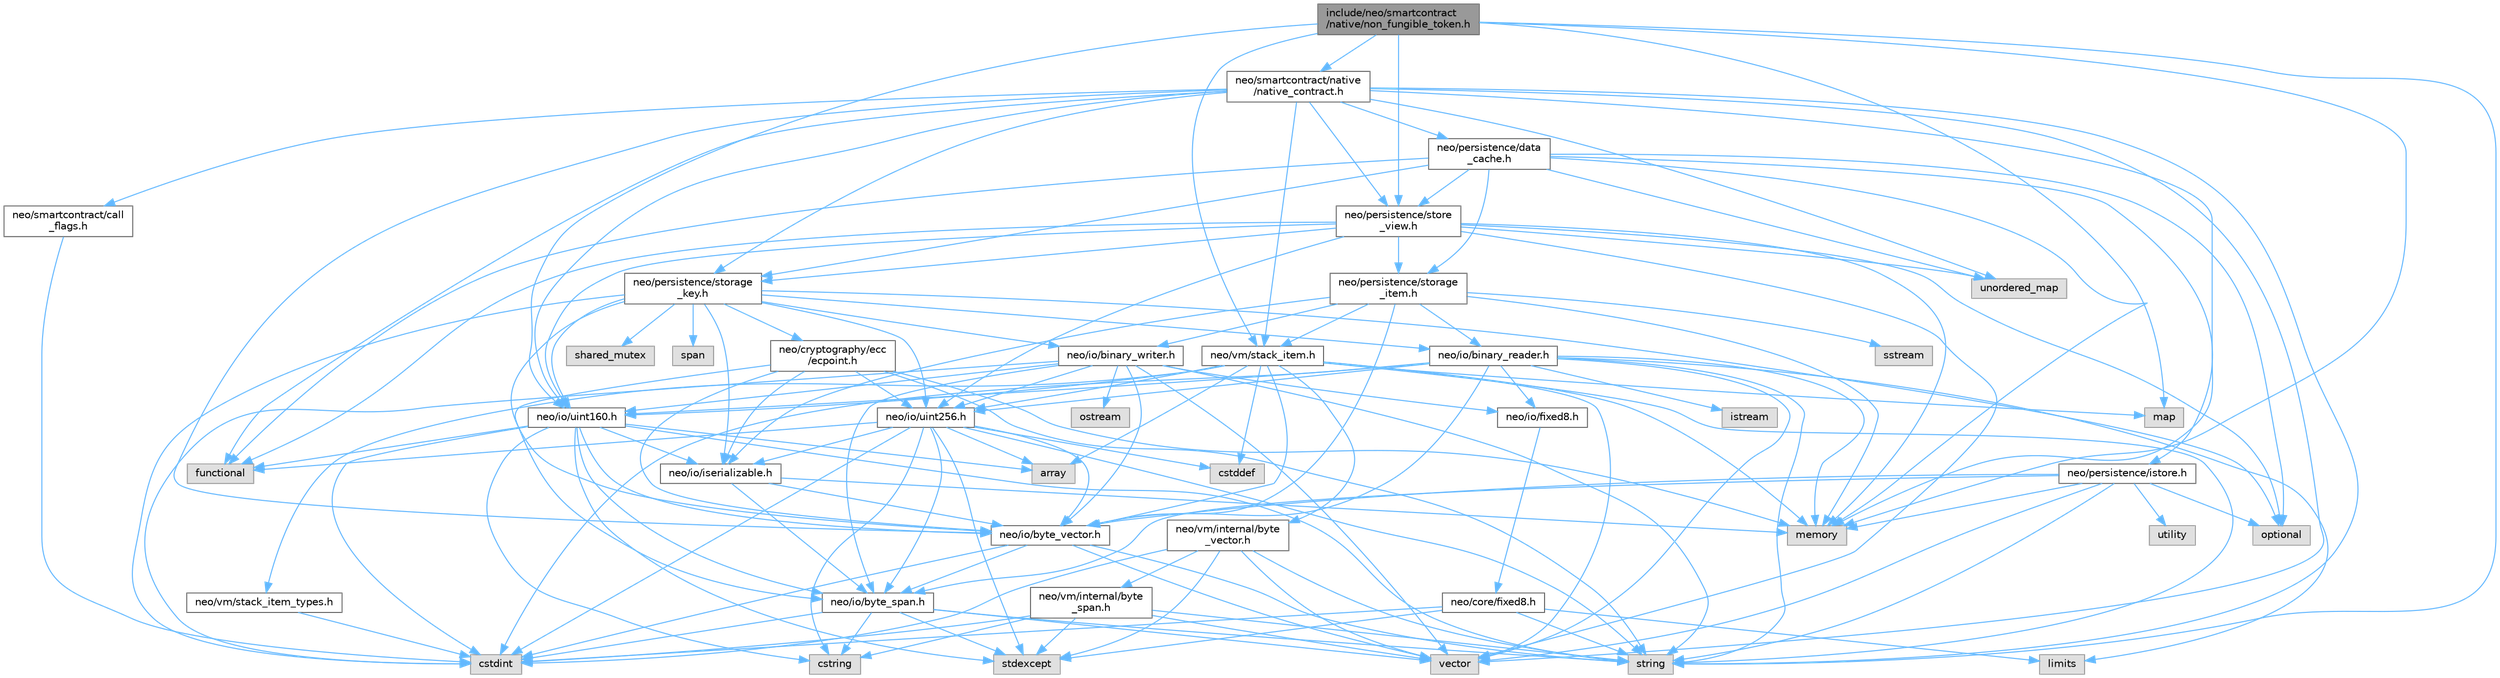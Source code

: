 digraph "include/neo/smartcontract/native/non_fungible_token.h"
{
 // LATEX_PDF_SIZE
  bgcolor="transparent";
  edge [fontname=Helvetica,fontsize=10,labelfontname=Helvetica,labelfontsize=10];
  node [fontname=Helvetica,fontsize=10,shape=box,height=0.2,width=0.4];
  Node1 [id="Node000001",label="include/neo/smartcontract\l/native/non_fungible_token.h",height=0.2,width=0.4,color="gray40", fillcolor="grey60", style="filled", fontcolor="black",tooltip=" "];
  Node1 -> Node2 [id="edge146_Node000001_Node000002",color="steelblue1",style="solid",tooltip=" "];
  Node2 [id="Node000002",label="neo/io/uint160.h",height=0.2,width=0.4,color="grey40", fillcolor="white", style="filled",URL="$uint160_8h.html",tooltip=" "];
  Node2 -> Node3 [id="edge147_Node000002_Node000003",color="steelblue1",style="solid",tooltip=" "];
  Node3 [id="Node000003",label="neo/io/byte_span.h",height=0.2,width=0.4,color="grey40", fillcolor="white", style="filled",URL="$io_2byte__span_8h.html",tooltip=" "];
  Node3 -> Node4 [id="edge148_Node000003_Node000004",color="steelblue1",style="solid",tooltip=" "];
  Node4 [id="Node000004",label="cstdint",height=0.2,width=0.4,color="grey60", fillcolor="#E0E0E0", style="filled",tooltip=" "];
  Node3 -> Node5 [id="edge149_Node000003_Node000005",color="steelblue1",style="solid",tooltip=" "];
  Node5 [id="Node000005",label="cstring",height=0.2,width=0.4,color="grey60", fillcolor="#E0E0E0", style="filled",tooltip=" "];
  Node3 -> Node6 [id="edge150_Node000003_Node000006",color="steelblue1",style="solid",tooltip=" "];
  Node6 [id="Node000006",label="stdexcept",height=0.2,width=0.4,color="grey60", fillcolor="#E0E0E0", style="filled",tooltip=" "];
  Node3 -> Node7 [id="edge151_Node000003_Node000007",color="steelblue1",style="solid",tooltip=" "];
  Node7 [id="Node000007",label="string",height=0.2,width=0.4,color="grey60", fillcolor="#E0E0E0", style="filled",tooltip=" "];
  Node3 -> Node8 [id="edge152_Node000003_Node000008",color="steelblue1",style="solid",tooltip=" "];
  Node8 [id="Node000008",label="vector",height=0.2,width=0.4,color="grey60", fillcolor="#E0E0E0", style="filled",tooltip=" "];
  Node2 -> Node9 [id="edge153_Node000002_Node000009",color="steelblue1",style="solid",tooltip=" "];
  Node9 [id="Node000009",label="neo/io/byte_vector.h",height=0.2,width=0.4,color="grey40", fillcolor="white", style="filled",URL="$io_2byte__vector_8h.html",tooltip=" "];
  Node9 -> Node3 [id="edge154_Node000009_Node000003",color="steelblue1",style="solid",tooltip=" "];
  Node9 -> Node4 [id="edge155_Node000009_Node000004",color="steelblue1",style="solid",tooltip=" "];
  Node9 -> Node7 [id="edge156_Node000009_Node000007",color="steelblue1",style="solid",tooltip=" "];
  Node9 -> Node8 [id="edge157_Node000009_Node000008",color="steelblue1",style="solid",tooltip=" "];
  Node2 -> Node10 [id="edge158_Node000002_Node000010",color="steelblue1",style="solid",tooltip=" "];
  Node10 [id="Node000010",label="neo/io/iserializable.h",height=0.2,width=0.4,color="grey40", fillcolor="white", style="filled",URL="$iserializable_8h.html",tooltip=" "];
  Node10 -> Node3 [id="edge159_Node000010_Node000003",color="steelblue1",style="solid",tooltip=" "];
  Node10 -> Node9 [id="edge160_Node000010_Node000009",color="steelblue1",style="solid",tooltip=" "];
  Node10 -> Node11 [id="edge161_Node000010_Node000011",color="steelblue1",style="solid",tooltip=" "];
  Node11 [id="Node000011",label="memory",height=0.2,width=0.4,color="grey60", fillcolor="#E0E0E0", style="filled",tooltip=" "];
  Node2 -> Node12 [id="edge162_Node000002_Node000012",color="steelblue1",style="solid",tooltip=" "];
  Node12 [id="Node000012",label="array",height=0.2,width=0.4,color="grey60", fillcolor="#E0E0E0", style="filled",tooltip=" "];
  Node2 -> Node4 [id="edge163_Node000002_Node000004",color="steelblue1",style="solid",tooltip=" "];
  Node2 -> Node5 [id="edge164_Node000002_Node000005",color="steelblue1",style="solid",tooltip=" "];
  Node2 -> Node13 [id="edge165_Node000002_Node000013",color="steelblue1",style="solid",tooltip=" "];
  Node13 [id="Node000013",label="functional",height=0.2,width=0.4,color="grey60", fillcolor="#E0E0E0", style="filled",tooltip=" "];
  Node2 -> Node6 [id="edge166_Node000002_Node000006",color="steelblue1",style="solid",tooltip=" "];
  Node2 -> Node7 [id="edge167_Node000002_Node000007",color="steelblue1",style="solid",tooltip=" "];
  Node1 -> Node14 [id="edge168_Node000001_Node000014",color="steelblue1",style="solid",tooltip=" "];
  Node14 [id="Node000014",label="neo/persistence/store\l_view.h",height=0.2,width=0.4,color="grey40", fillcolor="white", style="filled",URL="$store__view_8h.html",tooltip=" "];
  Node14 -> Node2 [id="edge169_Node000014_Node000002",color="steelblue1",style="solid",tooltip=" "];
  Node14 -> Node15 [id="edge170_Node000014_Node000015",color="steelblue1",style="solid",tooltip=" "];
  Node15 [id="Node000015",label="neo/io/uint256.h",height=0.2,width=0.4,color="grey40", fillcolor="white", style="filled",URL="$uint256_8h.html",tooltip=" "];
  Node15 -> Node3 [id="edge171_Node000015_Node000003",color="steelblue1",style="solid",tooltip=" "];
  Node15 -> Node9 [id="edge172_Node000015_Node000009",color="steelblue1",style="solid",tooltip=" "];
  Node15 -> Node10 [id="edge173_Node000015_Node000010",color="steelblue1",style="solid",tooltip=" "];
  Node15 -> Node12 [id="edge174_Node000015_Node000012",color="steelblue1",style="solid",tooltip=" "];
  Node15 -> Node16 [id="edge175_Node000015_Node000016",color="steelblue1",style="solid",tooltip=" "];
  Node16 [id="Node000016",label="cstddef",height=0.2,width=0.4,color="grey60", fillcolor="#E0E0E0", style="filled",tooltip=" "];
  Node15 -> Node4 [id="edge176_Node000015_Node000004",color="steelblue1",style="solid",tooltip=" "];
  Node15 -> Node5 [id="edge177_Node000015_Node000005",color="steelblue1",style="solid",tooltip=" "];
  Node15 -> Node13 [id="edge178_Node000015_Node000013",color="steelblue1",style="solid",tooltip=" "];
  Node15 -> Node6 [id="edge179_Node000015_Node000006",color="steelblue1",style="solid",tooltip=" "];
  Node15 -> Node7 [id="edge180_Node000015_Node000007",color="steelblue1",style="solid",tooltip=" "];
  Node14 -> Node17 [id="edge181_Node000014_Node000017",color="steelblue1",style="solid",tooltip=" "];
  Node17 [id="Node000017",label="neo/persistence/storage\l_item.h",height=0.2,width=0.4,color="grey40", fillcolor="white", style="filled",URL="$persistence_2storage__item_8h.html",tooltip=" "];
  Node17 -> Node18 [id="edge182_Node000017_Node000018",color="steelblue1",style="solid",tooltip=" "];
  Node18 [id="Node000018",label="neo/io/binary_reader.h",height=0.2,width=0.4,color="grey40", fillcolor="white", style="filled",URL="$binary__reader_8h.html",tooltip=" "];
  Node18 -> Node9 [id="edge183_Node000018_Node000009",color="steelblue1",style="solid",tooltip=" "];
  Node18 -> Node19 [id="edge184_Node000018_Node000019",color="steelblue1",style="solid",tooltip=" "];
  Node19 [id="Node000019",label="neo/io/fixed8.h",height=0.2,width=0.4,color="grey40", fillcolor="white", style="filled",URL="$io_2fixed8_8h.html",tooltip=" "];
  Node19 -> Node20 [id="edge185_Node000019_Node000020",color="steelblue1",style="solid",tooltip=" "];
  Node20 [id="Node000020",label="neo/core/fixed8.h",height=0.2,width=0.4,color="grey40", fillcolor="white", style="filled",URL="$core_2fixed8_8h.html",tooltip=" "];
  Node20 -> Node4 [id="edge186_Node000020_Node000004",color="steelblue1",style="solid",tooltip=" "];
  Node20 -> Node21 [id="edge187_Node000020_Node000021",color="steelblue1",style="solid",tooltip=" "];
  Node21 [id="Node000021",label="limits",height=0.2,width=0.4,color="grey60", fillcolor="#E0E0E0", style="filled",tooltip=" "];
  Node20 -> Node6 [id="edge188_Node000020_Node000006",color="steelblue1",style="solid",tooltip=" "];
  Node20 -> Node7 [id="edge189_Node000020_Node000007",color="steelblue1",style="solid",tooltip=" "];
  Node18 -> Node2 [id="edge190_Node000018_Node000002",color="steelblue1",style="solid",tooltip=" "];
  Node18 -> Node15 [id="edge191_Node000018_Node000015",color="steelblue1",style="solid",tooltip=" "];
  Node18 -> Node4 [id="edge192_Node000018_Node000004",color="steelblue1",style="solid",tooltip=" "];
  Node18 -> Node22 [id="edge193_Node000018_Node000022",color="steelblue1",style="solid",tooltip=" "];
  Node22 [id="Node000022",label="istream",height=0.2,width=0.4,color="grey60", fillcolor="#E0E0E0", style="filled",tooltip=" "];
  Node18 -> Node21 [id="edge194_Node000018_Node000021",color="steelblue1",style="solid",tooltip=" "];
  Node18 -> Node11 [id="edge195_Node000018_Node000011",color="steelblue1",style="solid",tooltip=" "];
  Node18 -> Node7 [id="edge196_Node000018_Node000007",color="steelblue1",style="solid",tooltip=" "];
  Node18 -> Node8 [id="edge197_Node000018_Node000008",color="steelblue1",style="solid",tooltip=" "];
  Node17 -> Node23 [id="edge198_Node000017_Node000023",color="steelblue1",style="solid",tooltip=" "];
  Node23 [id="Node000023",label="neo/io/binary_writer.h",height=0.2,width=0.4,color="grey40", fillcolor="white", style="filled",URL="$binary__writer_8h.html",tooltip=" "];
  Node23 -> Node3 [id="edge199_Node000023_Node000003",color="steelblue1",style="solid",tooltip=" "];
  Node23 -> Node9 [id="edge200_Node000023_Node000009",color="steelblue1",style="solid",tooltip=" "];
  Node23 -> Node19 [id="edge201_Node000023_Node000019",color="steelblue1",style="solid",tooltip=" "];
  Node23 -> Node2 [id="edge202_Node000023_Node000002",color="steelblue1",style="solid",tooltip=" "];
  Node23 -> Node15 [id="edge203_Node000023_Node000015",color="steelblue1",style="solid",tooltip=" "];
  Node23 -> Node4 [id="edge204_Node000023_Node000004",color="steelblue1",style="solid",tooltip=" "];
  Node23 -> Node24 [id="edge205_Node000023_Node000024",color="steelblue1",style="solid",tooltip=" "];
  Node24 [id="Node000024",label="ostream",height=0.2,width=0.4,color="grey60", fillcolor="#E0E0E0", style="filled",tooltip=" "];
  Node23 -> Node7 [id="edge206_Node000023_Node000007",color="steelblue1",style="solid",tooltip=" "];
  Node23 -> Node8 [id="edge207_Node000023_Node000008",color="steelblue1",style="solid",tooltip=" "];
  Node17 -> Node9 [id="edge208_Node000017_Node000009",color="steelblue1",style="solid",tooltip=" "];
  Node17 -> Node10 [id="edge209_Node000017_Node000010",color="steelblue1",style="solid",tooltip=" "];
  Node17 -> Node25 [id="edge210_Node000017_Node000025",color="steelblue1",style="solid",tooltip=" "];
  Node25 [id="Node000025",label="neo/vm/stack_item.h",height=0.2,width=0.4,color="grey40", fillcolor="white", style="filled",URL="$stack__item_8h.html",tooltip=" "];
  Node25 -> Node9 [id="edge211_Node000025_Node000009",color="steelblue1",style="solid",tooltip=" "];
  Node25 -> Node2 [id="edge212_Node000025_Node000002",color="steelblue1",style="solid",tooltip=" "];
  Node25 -> Node15 [id="edge213_Node000025_Node000015",color="steelblue1",style="solid",tooltip=" "];
  Node25 -> Node26 [id="edge214_Node000025_Node000026",color="steelblue1",style="solid",tooltip=" "];
  Node26 [id="Node000026",label="neo/vm/internal/byte\l_vector.h",height=0.2,width=0.4,color="grey40", fillcolor="white", style="filled",URL="$vm_2internal_2byte__vector_8h.html",tooltip=" "];
  Node26 -> Node27 [id="edge215_Node000026_Node000027",color="steelblue1",style="solid",tooltip=" "];
  Node27 [id="Node000027",label="neo/vm/internal/byte\l_span.h",height=0.2,width=0.4,color="grey40", fillcolor="white", style="filled",URL="$vm_2internal_2byte__span_8h.html",tooltip=" "];
  Node27 -> Node4 [id="edge216_Node000027_Node000004",color="steelblue1",style="solid",tooltip=" "];
  Node27 -> Node5 [id="edge217_Node000027_Node000005",color="steelblue1",style="solid",tooltip=" "];
  Node27 -> Node6 [id="edge218_Node000027_Node000006",color="steelblue1",style="solid",tooltip=" "];
  Node27 -> Node7 [id="edge219_Node000027_Node000007",color="steelblue1",style="solid",tooltip=" "];
  Node27 -> Node8 [id="edge220_Node000027_Node000008",color="steelblue1",style="solid",tooltip=" "];
  Node26 -> Node4 [id="edge221_Node000026_Node000004",color="steelblue1",style="solid",tooltip=" "];
  Node26 -> Node6 [id="edge222_Node000026_Node000006",color="steelblue1",style="solid",tooltip=" "];
  Node26 -> Node7 [id="edge223_Node000026_Node000007",color="steelblue1",style="solid",tooltip=" "];
  Node26 -> Node8 [id="edge224_Node000026_Node000008",color="steelblue1",style="solid",tooltip=" "];
  Node25 -> Node28 [id="edge225_Node000025_Node000028",color="steelblue1",style="solid",tooltip=" "];
  Node28 [id="Node000028",label="neo/vm/stack_item_types.h",height=0.2,width=0.4,color="grey40", fillcolor="white", style="filled",URL="$stack__item__types_8h.html",tooltip=" "];
  Node28 -> Node4 [id="edge226_Node000028_Node000004",color="steelblue1",style="solid",tooltip=" "];
  Node25 -> Node12 [id="edge227_Node000025_Node000012",color="steelblue1",style="solid",tooltip=" "];
  Node25 -> Node16 [id="edge228_Node000025_Node000016",color="steelblue1",style="solid",tooltip=" "];
  Node25 -> Node29 [id="edge229_Node000025_Node000029",color="steelblue1",style="solid",tooltip=" "];
  Node29 [id="Node000029",label="map",height=0.2,width=0.4,color="grey60", fillcolor="#E0E0E0", style="filled",tooltip=" "];
  Node25 -> Node11 [id="edge230_Node000025_Node000011",color="steelblue1",style="solid",tooltip=" "];
  Node25 -> Node7 [id="edge231_Node000025_Node000007",color="steelblue1",style="solid",tooltip=" "];
  Node25 -> Node8 [id="edge232_Node000025_Node000008",color="steelblue1",style="solid",tooltip=" "];
  Node17 -> Node11 [id="edge233_Node000017_Node000011",color="steelblue1",style="solid",tooltip=" "];
  Node17 -> Node30 [id="edge234_Node000017_Node000030",color="steelblue1",style="solid",tooltip=" "];
  Node30 [id="Node000030",label="sstream",height=0.2,width=0.4,color="grey60", fillcolor="#E0E0E0", style="filled",tooltip=" "];
  Node14 -> Node31 [id="edge235_Node000014_Node000031",color="steelblue1",style="solid",tooltip=" "];
  Node31 [id="Node000031",label="neo/persistence/storage\l_key.h",height=0.2,width=0.4,color="grey40", fillcolor="white", style="filled",URL="$persistence_2storage__key_8h.html",tooltip=" "];
  Node31 -> Node32 [id="edge236_Node000031_Node000032",color="steelblue1",style="solid",tooltip=" "];
  Node32 [id="Node000032",label="neo/cryptography/ecc\l/ecpoint.h",height=0.2,width=0.4,color="grey40", fillcolor="white", style="filled",URL="$ecpoint_8h.html",tooltip=" "];
  Node32 -> Node3 [id="edge237_Node000032_Node000003",color="steelblue1",style="solid",tooltip=" "];
  Node32 -> Node9 [id="edge238_Node000032_Node000009",color="steelblue1",style="solid",tooltip=" "];
  Node32 -> Node10 [id="edge239_Node000032_Node000010",color="steelblue1",style="solid",tooltip=" "];
  Node32 -> Node15 [id="edge240_Node000032_Node000015",color="steelblue1",style="solid",tooltip=" "];
  Node32 -> Node11 [id="edge241_Node000032_Node000011",color="steelblue1",style="solid",tooltip=" "];
  Node32 -> Node7 [id="edge242_Node000032_Node000007",color="steelblue1",style="solid",tooltip=" "];
  Node31 -> Node18 [id="edge243_Node000031_Node000018",color="steelblue1",style="solid",tooltip=" "];
  Node31 -> Node23 [id="edge244_Node000031_Node000023",color="steelblue1",style="solid",tooltip=" "];
  Node31 -> Node9 [id="edge245_Node000031_Node000009",color="steelblue1",style="solid",tooltip=" "];
  Node31 -> Node10 [id="edge246_Node000031_Node000010",color="steelblue1",style="solid",tooltip=" "];
  Node31 -> Node2 [id="edge247_Node000031_Node000002",color="steelblue1",style="solid",tooltip=" "];
  Node31 -> Node15 [id="edge248_Node000031_Node000015",color="steelblue1",style="solid",tooltip=" "];
  Node31 -> Node4 [id="edge249_Node000031_Node000004",color="steelblue1",style="solid",tooltip=" "];
  Node31 -> Node33 [id="edge250_Node000031_Node000033",color="steelblue1",style="solid",tooltip=" "];
  Node33 [id="Node000033",label="optional",height=0.2,width=0.4,color="grey60", fillcolor="#E0E0E0", style="filled",tooltip=" "];
  Node31 -> Node34 [id="edge251_Node000031_Node000034",color="steelblue1",style="solid",tooltip=" "];
  Node34 [id="Node000034",label="shared_mutex",height=0.2,width=0.4,color="grey60", fillcolor="#E0E0E0", style="filled",tooltip=" "];
  Node31 -> Node35 [id="edge252_Node000031_Node000035",color="steelblue1",style="solid",tooltip=" "];
  Node35 [id="Node000035",label="span",height=0.2,width=0.4,color="grey60", fillcolor="#E0E0E0", style="filled",tooltip=" "];
  Node14 -> Node13 [id="edge253_Node000014_Node000013",color="steelblue1",style="solid",tooltip=" "];
  Node14 -> Node11 [id="edge254_Node000014_Node000011",color="steelblue1",style="solid",tooltip=" "];
  Node14 -> Node33 [id="edge255_Node000014_Node000033",color="steelblue1",style="solid",tooltip=" "];
  Node14 -> Node36 [id="edge256_Node000014_Node000036",color="steelblue1",style="solid",tooltip=" "];
  Node36 [id="Node000036",label="unordered_map",height=0.2,width=0.4,color="grey60", fillcolor="#E0E0E0", style="filled",tooltip=" "];
  Node14 -> Node8 [id="edge257_Node000014_Node000008",color="steelblue1",style="solid",tooltip=" "];
  Node1 -> Node37 [id="edge258_Node000001_Node000037",color="steelblue1",style="solid",tooltip=" "];
  Node37 [id="Node000037",label="neo/smartcontract/native\l/native_contract.h",height=0.2,width=0.4,color="grey40", fillcolor="white", style="filled",URL="$native_2native__contract_8h.html",tooltip=" "];
  Node37 -> Node9 [id="edge259_Node000037_Node000009",color="steelblue1",style="solid",tooltip=" "];
  Node37 -> Node2 [id="edge260_Node000037_Node000002",color="steelblue1",style="solid",tooltip=" "];
  Node37 -> Node38 [id="edge261_Node000037_Node000038",color="steelblue1",style="solid",tooltip=" "];
  Node38 [id="Node000038",label="neo/persistence/data\l_cache.h",height=0.2,width=0.4,color="grey40", fillcolor="white", style="filled",URL="$data__cache_8h.html",tooltip=" "];
  Node38 -> Node39 [id="edge262_Node000038_Node000039",color="steelblue1",style="solid",tooltip=" "];
  Node39 [id="Node000039",label="neo/persistence/istore.h",height=0.2,width=0.4,color="grey40", fillcolor="white", style="filled",URL="$istore_8h.html",tooltip=" "];
  Node39 -> Node3 [id="edge263_Node000039_Node000003",color="steelblue1",style="solid",tooltip=" "];
  Node39 -> Node9 [id="edge264_Node000039_Node000009",color="steelblue1",style="solid",tooltip=" "];
  Node39 -> Node11 [id="edge265_Node000039_Node000011",color="steelblue1",style="solid",tooltip=" "];
  Node39 -> Node33 [id="edge266_Node000039_Node000033",color="steelblue1",style="solid",tooltip=" "];
  Node39 -> Node7 [id="edge267_Node000039_Node000007",color="steelblue1",style="solid",tooltip=" "];
  Node39 -> Node40 [id="edge268_Node000039_Node000040",color="steelblue1",style="solid",tooltip=" "];
  Node40 [id="Node000040",label="utility",height=0.2,width=0.4,color="grey60", fillcolor="#E0E0E0", style="filled",tooltip=" "];
  Node39 -> Node8 [id="edge269_Node000039_Node000008",color="steelblue1",style="solid",tooltip=" "];
  Node38 -> Node17 [id="edge270_Node000038_Node000017",color="steelblue1",style="solid",tooltip=" "];
  Node38 -> Node31 [id="edge271_Node000038_Node000031",color="steelblue1",style="solid",tooltip=" "];
  Node38 -> Node14 [id="edge272_Node000038_Node000014",color="steelblue1",style="solid",tooltip=" "];
  Node38 -> Node13 [id="edge273_Node000038_Node000013",color="steelblue1",style="solid",tooltip=" "];
  Node38 -> Node11 [id="edge274_Node000038_Node000011",color="steelblue1",style="solid",tooltip=" "];
  Node38 -> Node33 [id="edge275_Node000038_Node000033",color="steelblue1",style="solid",tooltip=" "];
  Node38 -> Node36 [id="edge276_Node000038_Node000036",color="steelblue1",style="solid",tooltip=" "];
  Node37 -> Node31 [id="edge277_Node000037_Node000031",color="steelblue1",style="solid",tooltip=" "];
  Node37 -> Node14 [id="edge278_Node000037_Node000014",color="steelblue1",style="solid",tooltip=" "];
  Node37 -> Node41 [id="edge279_Node000037_Node000041",color="steelblue1",style="solid",tooltip=" "];
  Node41 [id="Node000041",label="neo/smartcontract/call\l_flags.h",height=0.2,width=0.4,color="grey40", fillcolor="white", style="filled",URL="$call__flags_8h.html",tooltip=" "];
  Node41 -> Node4 [id="edge280_Node000041_Node000004",color="steelblue1",style="solid",tooltip=" "];
  Node37 -> Node25 [id="edge281_Node000037_Node000025",color="steelblue1",style="solid",tooltip=" "];
  Node37 -> Node13 [id="edge282_Node000037_Node000013",color="steelblue1",style="solid",tooltip=" "];
  Node37 -> Node11 [id="edge283_Node000037_Node000011",color="steelblue1",style="solid",tooltip=" "];
  Node37 -> Node7 [id="edge284_Node000037_Node000007",color="steelblue1",style="solid",tooltip=" "];
  Node37 -> Node36 [id="edge285_Node000037_Node000036",color="steelblue1",style="solid",tooltip=" "];
  Node37 -> Node8 [id="edge286_Node000037_Node000008",color="steelblue1",style="solid",tooltip=" "];
  Node1 -> Node25 [id="edge287_Node000001_Node000025",color="steelblue1",style="solid",tooltip=" "];
  Node1 -> Node29 [id="edge288_Node000001_Node000029",color="steelblue1",style="solid",tooltip=" "];
  Node1 -> Node11 [id="edge289_Node000001_Node000011",color="steelblue1",style="solid",tooltip=" "];
  Node1 -> Node7 [id="edge290_Node000001_Node000007",color="steelblue1",style="solid",tooltip=" "];
}
